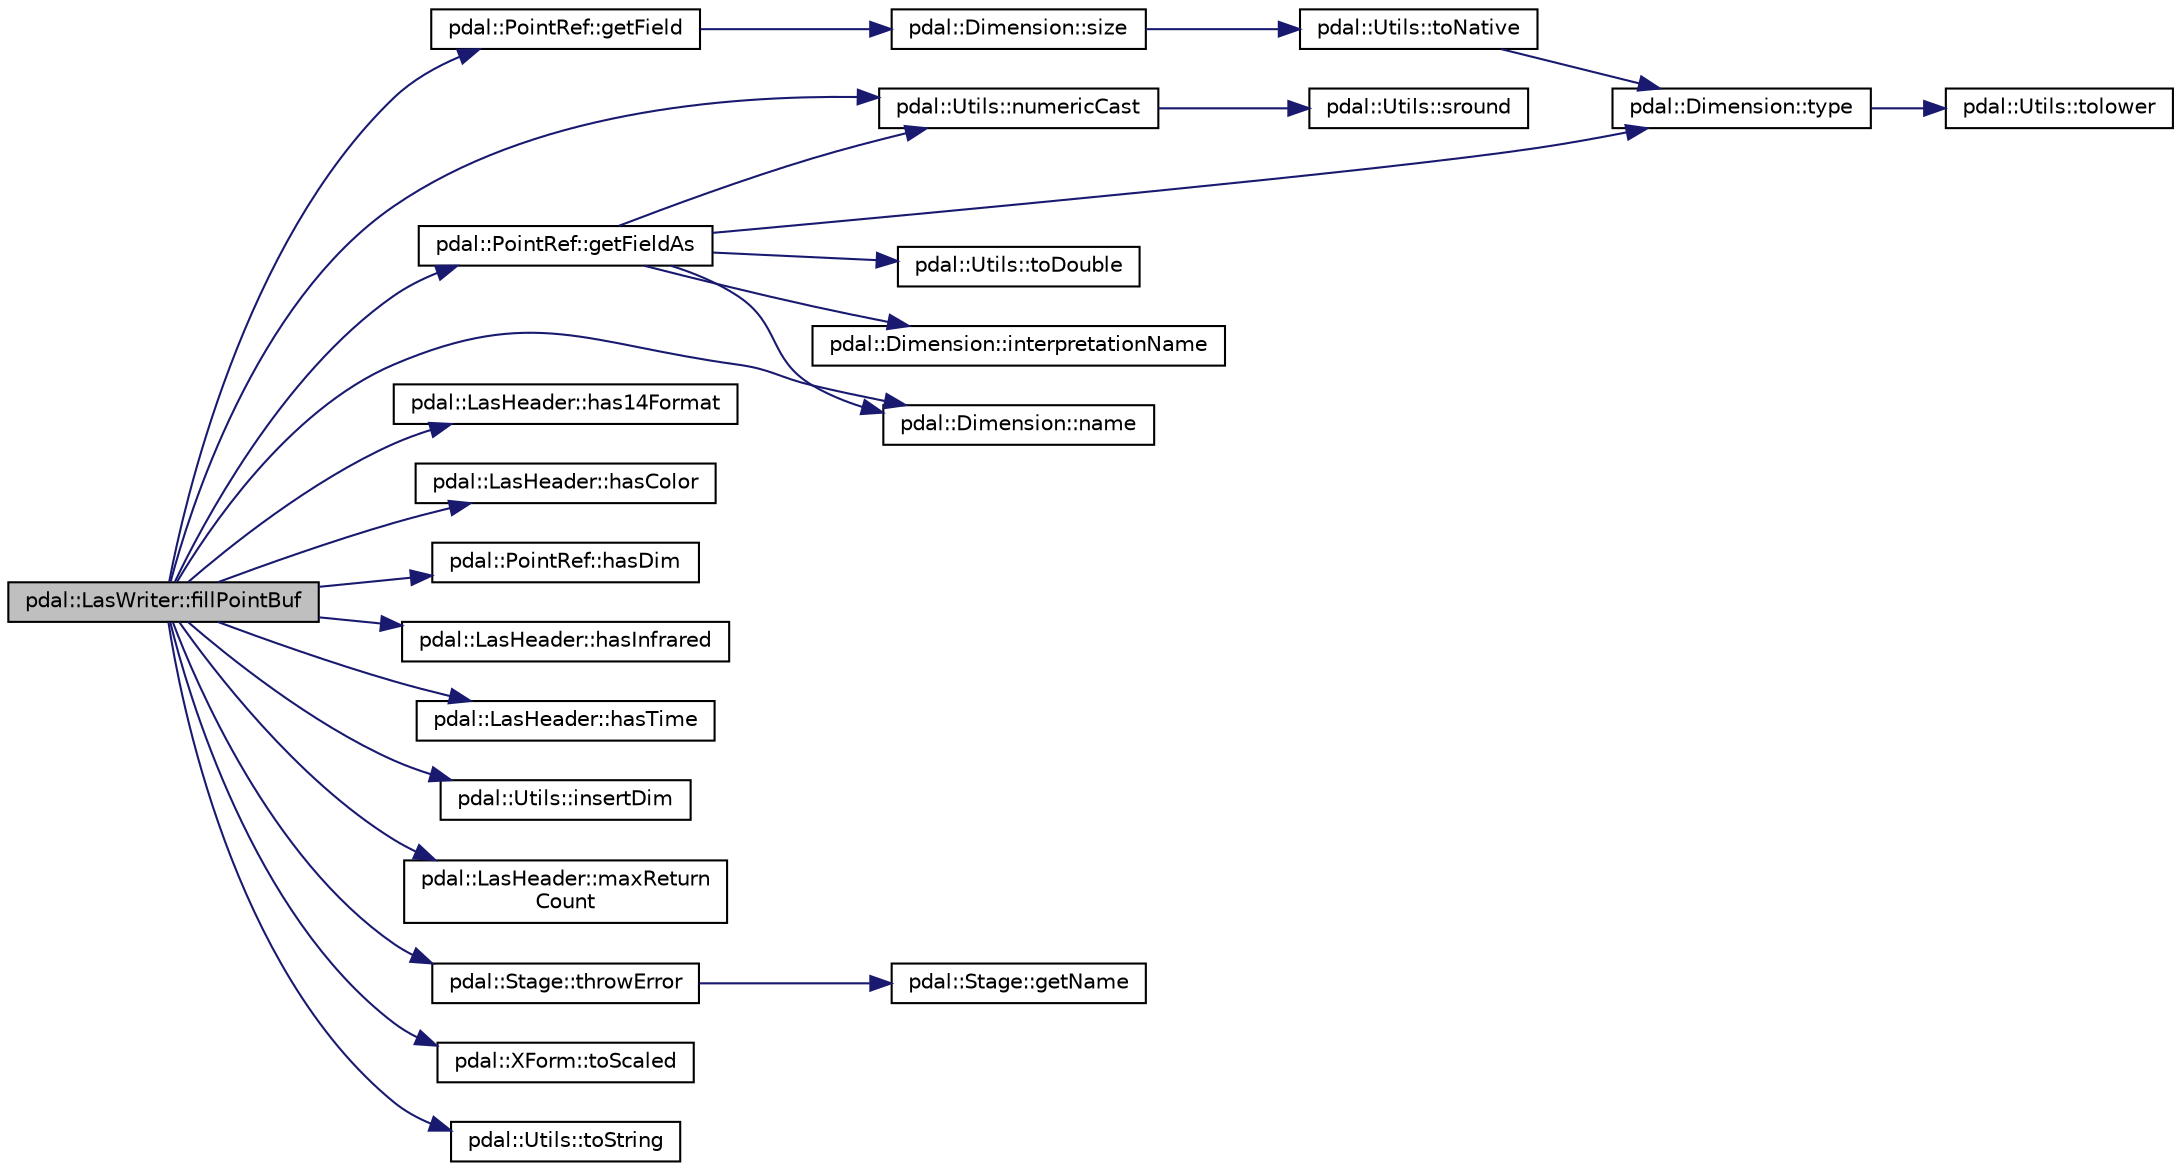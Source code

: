 digraph "pdal::LasWriter::fillPointBuf"
{
  edge [fontname="Helvetica",fontsize="10",labelfontname="Helvetica",labelfontsize="10"];
  node [fontname="Helvetica",fontsize="10",shape=record];
  rankdir="LR";
  Node1 [label="pdal::LasWriter::fillPointBuf",height=0.2,width=0.4,color="black", fillcolor="grey75", style="filled", fontcolor="black"];
  Node1 -> Node2 [color="midnightblue",fontsize="10",style="solid",fontname="Helvetica"];
  Node2 [label="pdal::PointRef::getField",height=0.2,width=0.4,color="black", fillcolor="white", style="filled",URL="$classpdal_1_1PointRef.html#aad07ead440276ae8684e560ab631c2cf"];
  Node2 -> Node3 [color="midnightblue",fontsize="10",style="solid",fontname="Helvetica"];
  Node3 [label="pdal::Dimension::size",height=0.2,width=0.4,color="black", fillcolor="white", style="filled",URL="$namespacepdal_1_1Dimension.html#acf81dae9d5946f3a941f9df154b2329b"];
  Node3 -> Node4 [color="midnightblue",fontsize="10",style="solid",fontname="Helvetica"];
  Node4 [label="pdal::Utils::toNative",height=0.2,width=0.4,color="black", fillcolor="white", style="filled",URL="$namespacepdal_1_1Utils.html#a59253304d0f929e3a3ea00f09636002f"];
  Node4 -> Node5 [color="midnightblue",fontsize="10",style="solid",fontname="Helvetica"];
  Node5 [label="pdal::Dimension::type",height=0.2,width=0.4,color="black", fillcolor="white", style="filled",URL="$namespacepdal_1_1Dimension.html#a880d689fed54aa3ded6f88c9e058c5d2"];
  Node5 -> Node6 [color="midnightblue",fontsize="10",style="solid",fontname="Helvetica"];
  Node6 [label="pdal::Utils::tolower",height=0.2,width=0.4,color="black", fillcolor="white", style="filled",URL="$namespacepdal_1_1Utils.html#a5268937cf695835e55392f752dc02cb2"];
  Node1 -> Node7 [color="midnightblue",fontsize="10",style="solid",fontname="Helvetica"];
  Node7 [label="pdal::PointRef::getFieldAs",height=0.2,width=0.4,color="black", fillcolor="white", style="filled",URL="$classpdal_1_1PointRef.html#a4038a597d11918978943e286d58cd4c5"];
  Node7 -> Node5 [color="midnightblue",fontsize="10",style="solid",fontname="Helvetica"];
  Node7 -> Node8 [color="midnightblue",fontsize="10",style="solid",fontname="Helvetica"];
  Node8 [label="pdal::Utils::numericCast",height=0.2,width=0.4,color="black", fillcolor="white", style="filled",URL="$namespacepdal_1_1Utils.html#a33d614ac71aa03aaa5c10a242c4d14ac"];
  Node8 -> Node9 [color="midnightblue",fontsize="10",style="solid",fontname="Helvetica"];
  Node9 [label="pdal::Utils::sround",height=0.2,width=0.4,color="black", fillcolor="white", style="filled",URL="$namespacepdal_1_1Utils.html#a06833597f1fc4287966cfa0867128e59"];
  Node7 -> Node10 [color="midnightblue",fontsize="10",style="solid",fontname="Helvetica"];
  Node10 [label="pdal::Dimension::name",height=0.2,width=0.4,color="black", fillcolor="white", style="filled",URL="$namespacepdal_1_1Dimension.html#af3176b0b7e6b4be000317846cf7c2718"];
  Node7 -> Node11 [color="midnightblue",fontsize="10",style="solid",fontname="Helvetica"];
  Node11 [label="pdal::Dimension::interpretationName",height=0.2,width=0.4,color="black", fillcolor="white", style="filled",URL="$namespacepdal_1_1Dimension.html#acc41232ae1e707d6c928ffb9a56592d3"];
  Node7 -> Node12 [color="midnightblue",fontsize="10",style="solid",fontname="Helvetica"];
  Node12 [label="pdal::Utils::toDouble",height=0.2,width=0.4,color="black", fillcolor="white", style="filled",URL="$namespacepdal_1_1Utils.html#a9b5b9ef216d7036c7cb36d219af17925"];
  Node1 -> Node13 [color="midnightblue",fontsize="10",style="solid",fontname="Helvetica"];
  Node13 [label="pdal::LasHeader::has14Format",height=0.2,width=0.4,color="black", fillcolor="white", style="filled",URL="$classpdal_1_1LasHeader.html#aa645d7428833489346fe80c449790c48"];
  Node1 -> Node14 [color="midnightblue",fontsize="10",style="solid",fontname="Helvetica"];
  Node14 [label="pdal::LasHeader::hasColor",height=0.2,width=0.4,color="black", fillcolor="white", style="filled",URL="$classpdal_1_1LasHeader.html#a6d71059a21e0f08aed6088e92d695739"];
  Node1 -> Node15 [color="midnightblue",fontsize="10",style="solid",fontname="Helvetica"];
  Node15 [label="pdal::PointRef::hasDim",height=0.2,width=0.4,color="black", fillcolor="white", style="filled",URL="$classpdal_1_1PointRef.html#a67c52d10c675f2cf90fd0b013ed100c3"];
  Node1 -> Node16 [color="midnightblue",fontsize="10",style="solid",fontname="Helvetica"];
  Node16 [label="pdal::LasHeader::hasInfrared",height=0.2,width=0.4,color="black", fillcolor="white", style="filled",URL="$classpdal_1_1LasHeader.html#a2dd619414561b16f228517640975ed00"];
  Node1 -> Node17 [color="midnightblue",fontsize="10",style="solid",fontname="Helvetica"];
  Node17 [label="pdal::LasHeader::hasTime",height=0.2,width=0.4,color="black", fillcolor="white", style="filled",URL="$classpdal_1_1LasHeader.html#a3ad638058d53aca409dadb2b201c23d2"];
  Node1 -> Node18 [color="midnightblue",fontsize="10",style="solid",fontname="Helvetica"];
  Node18 [label="pdal::Utils::insertDim",height=0.2,width=0.4,color="black", fillcolor="white", style="filled",URL="$namespacepdal_1_1Utils.html#aef7c4c4e9e8293317fdc299dff2067f9"];
  Node1 -> Node19 [color="midnightblue",fontsize="10",style="solid",fontname="Helvetica"];
  Node19 [label="pdal::LasHeader::maxReturn\lCount",height=0.2,width=0.4,color="black", fillcolor="white", style="filled",URL="$classpdal_1_1LasHeader.html#a62adddb546768ece16aa64d48d811b68"];
  Node1 -> Node10 [color="midnightblue",fontsize="10",style="solid",fontname="Helvetica"];
  Node1 -> Node8 [color="midnightblue",fontsize="10",style="solid",fontname="Helvetica"];
  Node1 -> Node20 [color="midnightblue",fontsize="10",style="solid",fontname="Helvetica"];
  Node20 [label="pdal::Stage::throwError",height=0.2,width=0.4,color="black", fillcolor="white", style="filled",URL="$classpdal_1_1Stage.html#abdbd1176da12dfd882d931a43290797f"];
  Node20 -> Node21 [color="midnightblue",fontsize="10",style="solid",fontname="Helvetica"];
  Node21 [label="pdal::Stage::getName",height=0.2,width=0.4,color="black", fillcolor="white", style="filled",URL="$classpdal_1_1Stage.html#a6c81d6fbbac17ebe4cd63806916cc750"];
  Node1 -> Node22 [color="midnightblue",fontsize="10",style="solid",fontname="Helvetica"];
  Node22 [label="pdal::XForm::toScaled",height=0.2,width=0.4,color="black", fillcolor="white", style="filled",URL="$structpdal_1_1XForm.html#af3817e67d13a8d832f168a2f4eac7408"];
  Node1 -> Node23 [color="midnightblue",fontsize="10",style="solid",fontname="Helvetica"];
  Node23 [label="pdal::Utils::toString",height=0.2,width=0.4,color="black", fillcolor="white", style="filled",URL="$namespacepdal_1_1Utils.html#a19dbb0a5ce84b6f60fea55cd54e674cf"];
}
